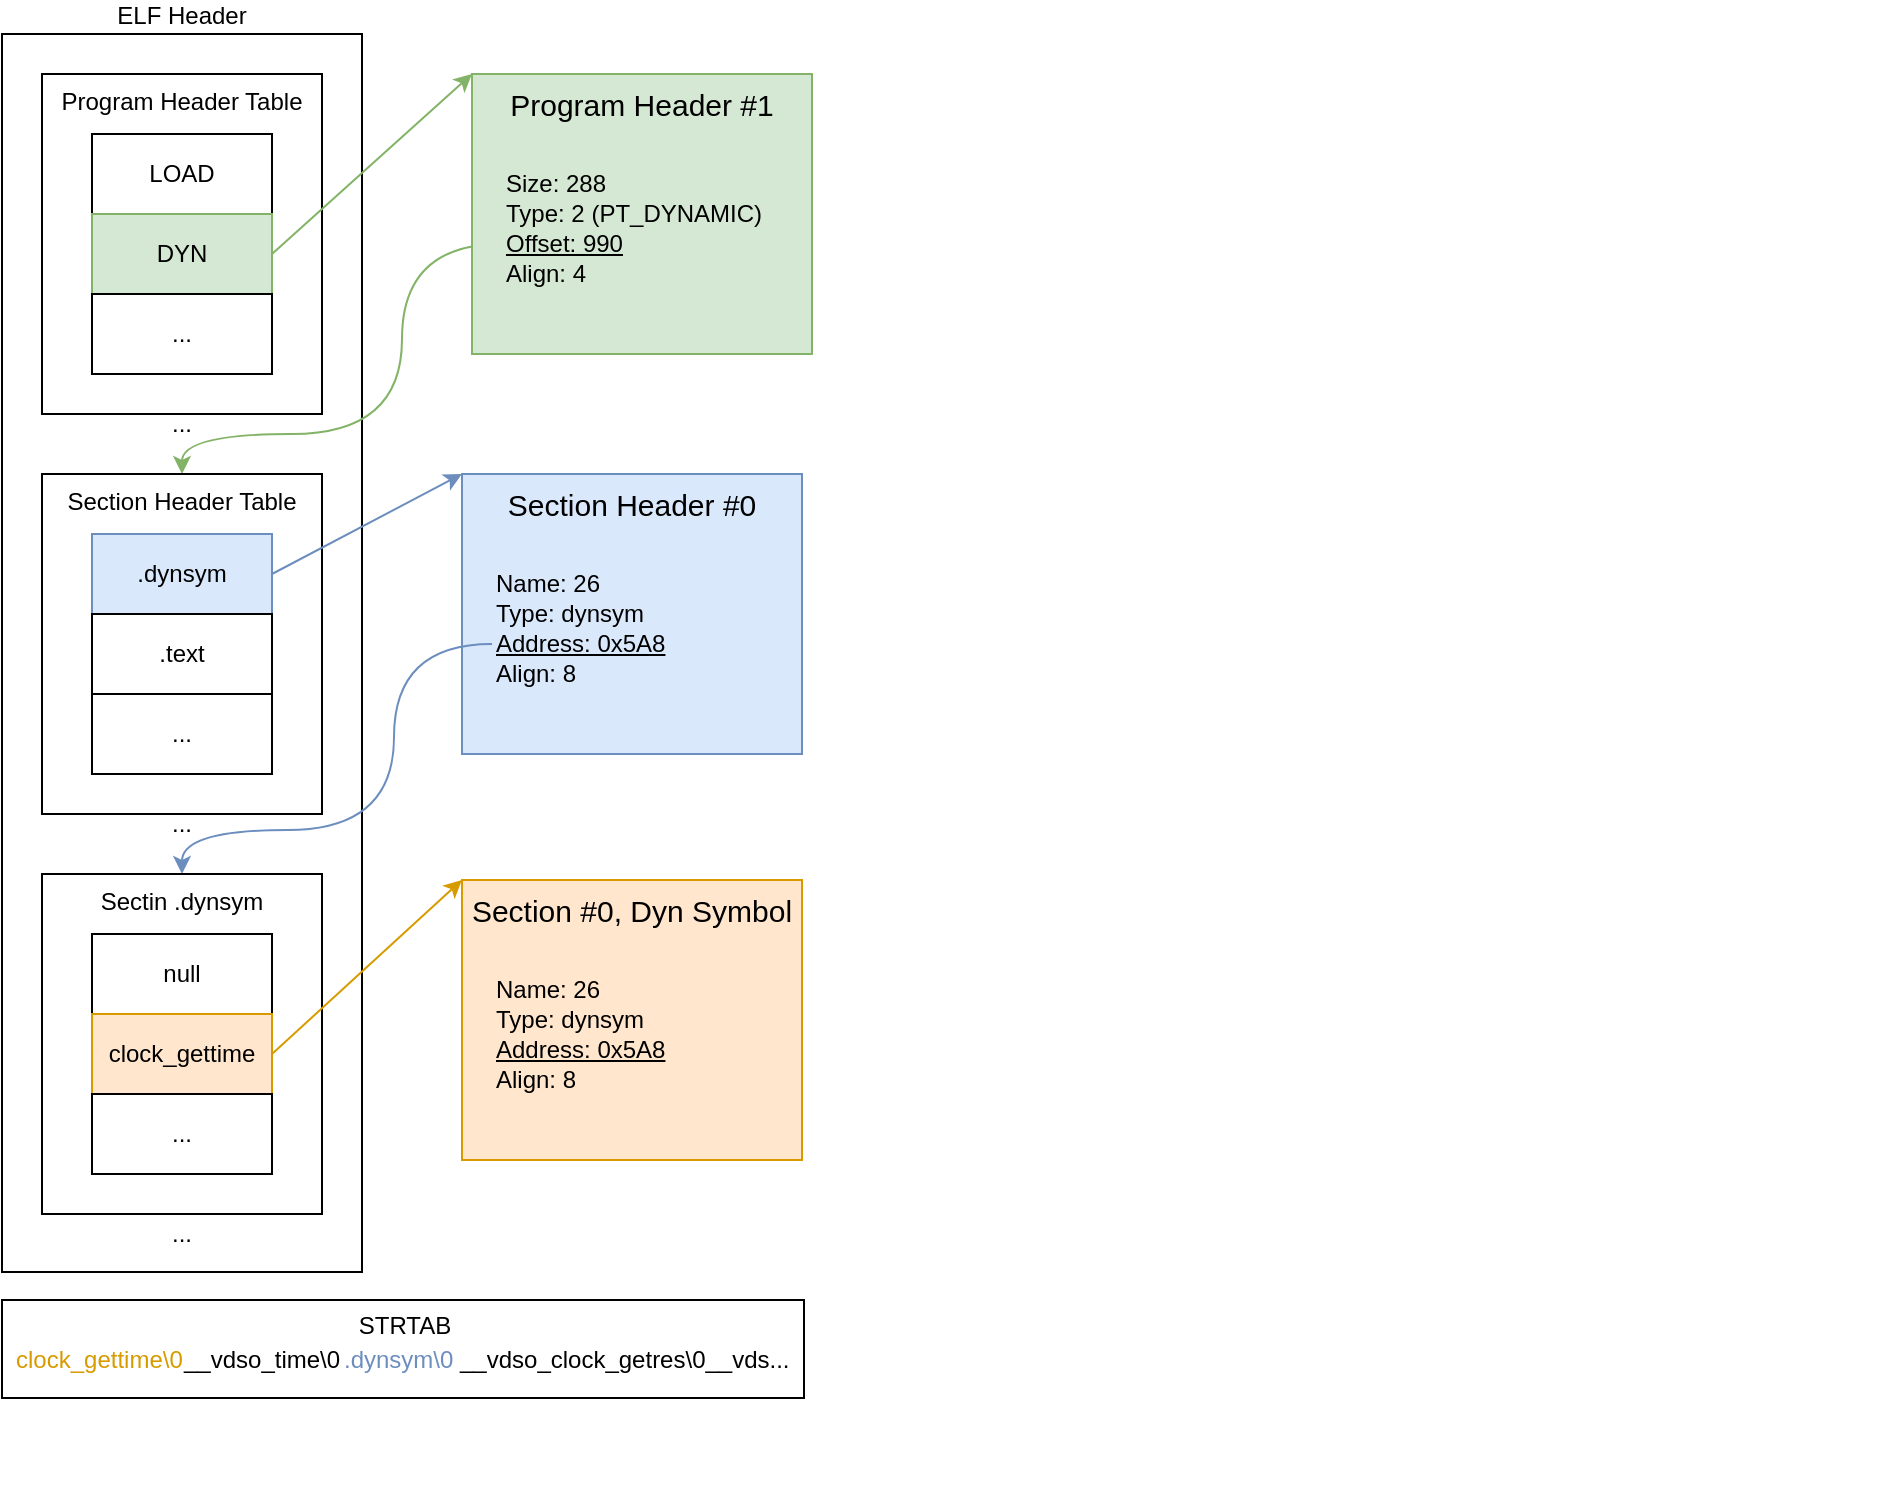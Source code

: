 <mxfile version="24.7.5">
  <diagram name="Page-1" id="Zzuh4L5NclJAUwRjFxwU">
    <mxGraphModel dx="1475" dy="1054" grid="0" gridSize="10" guides="1" tooltips="1" connect="1" arrows="1" fold="1" page="1" pageScale="1" pageWidth="850" pageHeight="1100" math="0" shadow="0">
      <root>
        <mxCell id="0" />
        <mxCell id="1" parent="0" />
        <mxCell id="4ekCLtPjgeDB-qCBTvaT-2" value="ELF Header" style="rounded=0;whiteSpace=wrap;html=1;labelPosition=center;verticalLabelPosition=top;align=center;verticalAlign=bottom;" vertex="1" parent="1">
          <mxGeometry x="110" y="100" width="180" height="619" as="geometry" />
        </mxCell>
        <mxCell id="4ekCLtPjgeDB-qCBTvaT-1" value="" style="shape=image;verticalLabelPosition=bottom;labelBackgroundColor=default;verticalAlign=top;aspect=fixed;imageAspect=0;image=http://localhost:8000/images/elf.png;" vertex="1" parent="1">
          <mxGeometry x="550" y="100" width="497.62" height="730" as="geometry" />
        </mxCell>
        <mxCell id="4ekCLtPjgeDB-qCBTvaT-9" value="" style="group" vertex="1" connectable="0" parent="1">
          <mxGeometry x="130" y="120" width="140" height="200" as="geometry" />
        </mxCell>
        <mxCell id="4ekCLtPjgeDB-qCBTvaT-7" value="Program Header Table" style="rounded=0;whiteSpace=wrap;html=1;verticalAlign=top;" vertex="1" parent="4ekCLtPjgeDB-qCBTvaT-9">
          <mxGeometry width="140" height="170" as="geometry" />
        </mxCell>
        <mxCell id="4ekCLtPjgeDB-qCBTvaT-8" value="" style="group" vertex="1" connectable="0" parent="4ekCLtPjgeDB-qCBTvaT-9">
          <mxGeometry x="25" y="30" width="90" height="120" as="geometry" />
        </mxCell>
        <mxCell id="4ekCLtPjgeDB-qCBTvaT-3" value="LOAD" style="rounded=0;whiteSpace=wrap;html=1;" vertex="1" parent="4ekCLtPjgeDB-qCBTvaT-8">
          <mxGeometry width="90" height="40" as="geometry" />
        </mxCell>
        <mxCell id="4ekCLtPjgeDB-qCBTvaT-4" value="DYN" style="rounded=0;whiteSpace=wrap;html=1;fillColor=#d5e8d4;strokeColor=#82b366;" vertex="1" parent="4ekCLtPjgeDB-qCBTvaT-8">
          <mxGeometry y="40" width="90" height="40" as="geometry" />
        </mxCell>
        <mxCell id="4ekCLtPjgeDB-qCBTvaT-6" value="..." style="rounded=0;whiteSpace=wrap;html=1;" vertex="1" parent="4ekCLtPjgeDB-qCBTvaT-8">
          <mxGeometry y="80" width="90" height="40" as="geometry" />
        </mxCell>
        <mxCell id="4ekCLtPjgeDB-qCBTvaT-10" value="..." style="text;html=1;align=center;verticalAlign=middle;whiteSpace=wrap;rounded=0;" vertex="1" parent="1">
          <mxGeometry x="170" y="280" width="60" height="30" as="geometry" />
        </mxCell>
        <mxCell id="4ekCLtPjgeDB-qCBTvaT-24" value="..." style="text;html=1;align=center;verticalAlign=middle;whiteSpace=wrap;rounded=0;" vertex="1" parent="1">
          <mxGeometry x="170" y="685" width="60" height="30" as="geometry" />
        </mxCell>
        <mxCell id="4ekCLtPjgeDB-qCBTvaT-34" style="edgeStyle=orthogonalEdgeStyle;rounded=0;orthogonalLoop=1;jettySize=auto;html=1;curved=1;exitX=0;exitY=0;exitDx=0;exitDy=0;fillColor=#d5e8d4;strokeColor=#82b366;entryX=0.5;entryY=0;entryDx=0;entryDy=0;" edge="1" parent="1" source="4ekCLtPjgeDB-qCBTvaT-31" target="4ekCLtPjgeDB-qCBTvaT-12">
          <mxGeometry relative="1" as="geometry">
            <mxPoint x="309.97" y="205" as="sourcePoint" />
            <mxPoint x="199.999" y="360" as="targetPoint" />
            <Array as="points">
              <mxPoint x="310" y="205" />
              <mxPoint x="310" y="300" />
              <mxPoint x="200" y="300" />
            </Array>
          </mxGeometry>
        </mxCell>
        <mxCell id="4ekCLtPjgeDB-qCBTvaT-35" value="" style="group" vertex="1" connectable="0" parent="1">
          <mxGeometry x="345" y="120" width="170" height="140" as="geometry" />
        </mxCell>
        <mxCell id="4ekCLtPjgeDB-qCBTvaT-25" value="Program Header #1" style="rounded=0;whiteSpace=wrap;html=1;fillColor=#d5e8d4;strokeColor=#82b366;fontSize=15;verticalAlign=top;" vertex="1" parent="4ekCLtPjgeDB-qCBTvaT-35">
          <mxGeometry width="170" height="140" as="geometry" />
        </mxCell>
        <mxCell id="4ekCLtPjgeDB-qCBTvaT-32" value="" style="group" vertex="1" connectable="0" parent="4ekCLtPjgeDB-qCBTvaT-35">
          <mxGeometry x="15" y="40" width="150" height="75" as="geometry" />
        </mxCell>
        <mxCell id="4ekCLtPjgeDB-qCBTvaT-28" value="Size: 288" style="text;html=1;align=left;verticalAlign=middle;whiteSpace=wrap;rounded=0;" vertex="1" parent="4ekCLtPjgeDB-qCBTvaT-32">
          <mxGeometry width="60" height="30" as="geometry" />
        </mxCell>
        <mxCell id="4ekCLtPjgeDB-qCBTvaT-29" value="Type: 2 (PT_DYNAMIC)" style="text;html=1;align=left;verticalAlign=middle;whiteSpace=wrap;rounded=0;" vertex="1" parent="4ekCLtPjgeDB-qCBTvaT-32">
          <mxGeometry y="15" width="150" height="30" as="geometry" />
        </mxCell>
        <mxCell id="4ekCLtPjgeDB-qCBTvaT-30" value="Offset: 990" style="text;html=1;align=left;verticalAlign=middle;whiteSpace=wrap;rounded=0;fontStyle=4" vertex="1" parent="4ekCLtPjgeDB-qCBTvaT-32">
          <mxGeometry y="30" width="70" height="30" as="geometry" />
        </mxCell>
        <mxCell id="4ekCLtPjgeDB-qCBTvaT-31" value="Align: 4" style="text;html=1;align=left;verticalAlign=middle;whiteSpace=wrap;rounded=0;fontStyle=0" vertex="1" parent="4ekCLtPjgeDB-qCBTvaT-32">
          <mxGeometry y="45" width="70" height="30" as="geometry" />
        </mxCell>
        <mxCell id="4ekCLtPjgeDB-qCBTvaT-36" value="" style="group" vertex="1" connectable="0" parent="1">
          <mxGeometry x="340" y="320" width="170" height="140" as="geometry" />
        </mxCell>
        <mxCell id="4ekCLtPjgeDB-qCBTvaT-37" value="Section Header #0" style="rounded=0;whiteSpace=wrap;html=1;fillColor=#dae8fc;strokeColor=#6c8ebf;fontSize=15;verticalAlign=top;" vertex="1" parent="4ekCLtPjgeDB-qCBTvaT-36">
          <mxGeometry width="170" height="140" as="geometry" />
        </mxCell>
        <mxCell id="4ekCLtPjgeDB-qCBTvaT-38" value="" style="group" vertex="1" connectable="0" parent="4ekCLtPjgeDB-qCBTvaT-36">
          <mxGeometry x="15" y="40" width="150" height="75" as="geometry" />
        </mxCell>
        <mxCell id="4ekCLtPjgeDB-qCBTvaT-39" value="Name: 26" style="text;html=1;align=left;verticalAlign=middle;whiteSpace=wrap;rounded=0;" vertex="1" parent="4ekCLtPjgeDB-qCBTvaT-38">
          <mxGeometry width="60" height="30" as="geometry" />
        </mxCell>
        <mxCell id="4ekCLtPjgeDB-qCBTvaT-40" value="Type: dynsym" style="text;html=1;align=left;verticalAlign=middle;whiteSpace=wrap;rounded=0;" vertex="1" parent="4ekCLtPjgeDB-qCBTvaT-38">
          <mxGeometry y="15" width="150" height="30" as="geometry" />
        </mxCell>
        <mxCell id="4ekCLtPjgeDB-qCBTvaT-41" value="Address: 0x5A8" style="text;html=1;align=left;verticalAlign=middle;whiteSpace=wrap;rounded=0;fontStyle=4" vertex="1" parent="4ekCLtPjgeDB-qCBTvaT-38">
          <mxGeometry y="30" width="100" height="30" as="geometry" />
        </mxCell>
        <mxCell id="4ekCLtPjgeDB-qCBTvaT-42" value="Align: 8" style="text;html=1;align=left;verticalAlign=middle;whiteSpace=wrap;rounded=0;fontStyle=0" vertex="1" parent="4ekCLtPjgeDB-qCBTvaT-38">
          <mxGeometry y="45" width="70" height="30" as="geometry" />
        </mxCell>
        <mxCell id="4ekCLtPjgeDB-qCBTvaT-45" value="" style="group;fillColor=#ffe6cc;strokeColor=#d79b00;" vertex="1" connectable="0" parent="1">
          <mxGeometry x="340" y="523" width="170" height="140" as="geometry" />
        </mxCell>
        <mxCell id="4ekCLtPjgeDB-qCBTvaT-46" value="Section #0, Dyn Symbol" style="rounded=0;whiteSpace=wrap;html=1;fillColor=#ffe6cc;strokeColor=#d79b00;fontSize=15;verticalAlign=top;" vertex="1" parent="4ekCLtPjgeDB-qCBTvaT-45">
          <mxGeometry width="170" height="140" as="geometry" />
        </mxCell>
        <mxCell id="4ekCLtPjgeDB-qCBTvaT-47" value="" style="group" vertex="1" connectable="0" parent="4ekCLtPjgeDB-qCBTvaT-45">
          <mxGeometry x="15" y="40" width="150" height="75" as="geometry" />
        </mxCell>
        <mxCell id="4ekCLtPjgeDB-qCBTvaT-48" value="Name: 26" style="text;html=1;align=left;verticalAlign=middle;whiteSpace=wrap;rounded=0;" vertex="1" parent="4ekCLtPjgeDB-qCBTvaT-47">
          <mxGeometry width="60" height="30" as="geometry" />
        </mxCell>
        <mxCell id="4ekCLtPjgeDB-qCBTvaT-49" value="Type: dynsym" style="text;html=1;align=left;verticalAlign=middle;whiteSpace=wrap;rounded=0;" vertex="1" parent="4ekCLtPjgeDB-qCBTvaT-47">
          <mxGeometry y="15" width="150" height="30" as="geometry" />
        </mxCell>
        <mxCell id="4ekCLtPjgeDB-qCBTvaT-50" value="Address: 0x5A8" style="text;html=1;align=left;verticalAlign=middle;whiteSpace=wrap;rounded=0;fontStyle=4" vertex="1" parent="4ekCLtPjgeDB-qCBTvaT-47">
          <mxGeometry y="30" width="100" height="30" as="geometry" />
        </mxCell>
        <mxCell id="4ekCLtPjgeDB-qCBTvaT-51" value="Align: 8" style="text;html=1;align=left;verticalAlign=middle;whiteSpace=wrap;rounded=0;fontStyle=0" vertex="1" parent="4ekCLtPjgeDB-qCBTvaT-47">
          <mxGeometry y="45" width="70" height="30" as="geometry" />
        </mxCell>
        <mxCell id="4ekCLtPjgeDB-qCBTvaT-12" value="Section Header Table" style="rounded=0;whiteSpace=wrap;html=1;verticalAlign=top;" vertex="1" parent="1">
          <mxGeometry x="130" y="320" width="140" height="170" as="geometry" />
        </mxCell>
        <mxCell id="4ekCLtPjgeDB-qCBTvaT-13" value="" style="group" vertex="1" connectable="0" parent="1">
          <mxGeometry x="155" y="350" width="90" height="120" as="geometry" />
        </mxCell>
        <mxCell id="4ekCLtPjgeDB-qCBTvaT-14" value=".dynsym" style="rounded=0;whiteSpace=wrap;html=1;fillColor=#dae8fc;strokeColor=#6c8ebf;" vertex="1" parent="4ekCLtPjgeDB-qCBTvaT-13">
          <mxGeometry width="90" height="40" as="geometry" />
        </mxCell>
        <mxCell id="4ekCLtPjgeDB-qCBTvaT-15" value=".text" style="rounded=0;whiteSpace=wrap;html=1;" vertex="1" parent="4ekCLtPjgeDB-qCBTvaT-13">
          <mxGeometry y="40" width="90" height="40" as="geometry" />
        </mxCell>
        <mxCell id="4ekCLtPjgeDB-qCBTvaT-16" value="..." style="rounded=0;whiteSpace=wrap;html=1;" vertex="1" parent="4ekCLtPjgeDB-qCBTvaT-13">
          <mxGeometry y="80" width="90" height="40" as="geometry" />
        </mxCell>
        <mxCell id="4ekCLtPjgeDB-qCBTvaT-23" value="..." style="text;html=1;align=center;verticalAlign=middle;whiteSpace=wrap;rounded=0;" vertex="1" parent="1">
          <mxGeometry x="170" y="480" width="60" height="30" as="geometry" />
        </mxCell>
        <mxCell id="4ekCLtPjgeDB-qCBTvaT-54" style="edgeStyle=orthogonalEdgeStyle;rounded=0;orthogonalLoop=1;jettySize=auto;html=1;exitX=0;exitY=0.5;exitDx=0;exitDy=0;entryX=0.5;entryY=0;entryDx=0;entryDy=0;curved=1;fillColor=#dae8fc;strokeColor=#6c8ebf;" edge="1" parent="1" source="4ekCLtPjgeDB-qCBTvaT-41" target="4ekCLtPjgeDB-qCBTvaT-18">
          <mxGeometry relative="1" as="geometry">
            <Array as="points">
              <mxPoint x="306" y="405" />
              <mxPoint x="306" y="498" />
              <mxPoint x="200" y="498" />
            </Array>
          </mxGeometry>
        </mxCell>
        <mxCell id="4ekCLtPjgeDB-qCBTvaT-18" value="Sectin .dynsym" style="rounded=0;whiteSpace=wrap;html=1;verticalAlign=top;" vertex="1" parent="1">
          <mxGeometry x="130" y="520" width="140" height="170" as="geometry" />
        </mxCell>
        <mxCell id="4ekCLtPjgeDB-qCBTvaT-19" value="" style="group" vertex="1" connectable="0" parent="1">
          <mxGeometry x="155" y="550" width="90" height="120" as="geometry" />
        </mxCell>
        <mxCell id="4ekCLtPjgeDB-qCBTvaT-20" value="null" style="rounded=0;whiteSpace=wrap;html=1;" vertex="1" parent="4ekCLtPjgeDB-qCBTvaT-19">
          <mxGeometry width="90" height="40" as="geometry" />
        </mxCell>
        <mxCell id="4ekCLtPjgeDB-qCBTvaT-21" value="clock_gettime" style="rounded=0;whiteSpace=wrap;html=1;fillColor=#ffe6cc;strokeColor=#d79b00;" vertex="1" parent="4ekCLtPjgeDB-qCBTvaT-19">
          <mxGeometry y="40" width="90" height="40" as="geometry" />
        </mxCell>
        <mxCell id="4ekCLtPjgeDB-qCBTvaT-22" value="..." style="rounded=0;whiteSpace=wrap;html=1;" vertex="1" parent="4ekCLtPjgeDB-qCBTvaT-19">
          <mxGeometry y="80" width="90" height="40" as="geometry" />
        </mxCell>
        <mxCell id="4ekCLtPjgeDB-qCBTvaT-56" value="" style="rounded=0;whiteSpace=wrap;html=1;" vertex="1" parent="1">
          <mxGeometry x="110" y="733" width="401" height="49" as="geometry" />
        </mxCell>
        <mxCell id="4ekCLtPjgeDB-qCBTvaT-57" value="STRTAB" style="text;html=1;align=center;verticalAlign=middle;resizable=0;points=[];autosize=1;strokeColor=none;fillColor=none;" vertex="1" parent="1">
          <mxGeometry x="278.5" y="733" width="64" height="26" as="geometry" />
        </mxCell>
        <mxCell id="4ekCLtPjgeDB-qCBTvaT-58" value="clock_gettime\0" style="text;html=1;align=left;verticalAlign=middle;resizable=0;points=[];autosize=1;strokeColor=none;fillColor=none;fontColor=#D79B00;fontStyle=0" vertex="1" parent="1">
          <mxGeometry x="115" y="750" width="101" height="26" as="geometry" />
        </mxCell>
        <mxCell id="4ekCLtPjgeDB-qCBTvaT-59" value="__vdso_time\0" style="text;html=1;align=left;verticalAlign=middle;resizable=0;points=[];autosize=1;strokeColor=none;fillColor=none;fontColor=#000000;fontStyle=0" vertex="1" parent="1">
          <mxGeometry x="199" y="750" width="96" height="26" as="geometry" />
        </mxCell>
        <mxCell id="4ekCLtPjgeDB-qCBTvaT-60" value=".dynsym\0" style="text;html=1;align=left;verticalAlign=middle;resizable=0;points=[];autosize=1;strokeColor=none;fillColor=none;fontColor=#6C8EBF;fontStyle=0" vertex="1" parent="1">
          <mxGeometry x="279" y="750" width="73" height="26" as="geometry" />
        </mxCell>
        <mxCell id="4ekCLtPjgeDB-qCBTvaT-61" value="__vdso_clock_getres\0__vds..." style="text;html=1;align=left;verticalAlign=middle;resizable=0;points=[];autosize=1;strokeColor=none;fillColor=none;fontColor=#000000;fontStyle=0" vertex="1" parent="1">
          <mxGeometry x="337" y="750" width="183" height="26" as="geometry" />
        </mxCell>
        <mxCell id="4ekCLtPjgeDB-qCBTvaT-63" value="" style="endArrow=classic;html=1;rounded=0;exitX=1;exitY=0.5;exitDx=0;exitDy=0;entryX=0;entryY=0;entryDx=0;entryDy=0;fillColor=#dae8fc;strokeColor=#6c8ebf;" edge="1" parent="1" source="4ekCLtPjgeDB-qCBTvaT-14" target="4ekCLtPjgeDB-qCBTvaT-37">
          <mxGeometry width="50" height="50" relative="1" as="geometry">
            <mxPoint x="575" y="599" as="sourcePoint" />
            <mxPoint x="625" y="549" as="targetPoint" />
          </mxGeometry>
        </mxCell>
        <mxCell id="4ekCLtPjgeDB-qCBTvaT-64" value="" style="edgeStyle=none;orthogonalLoop=1;jettySize=auto;html=1;rounded=0;exitX=1;exitY=0.5;exitDx=0;exitDy=0;entryX=0;entryY=0;entryDx=0;entryDy=0;fillColor=#d5e8d4;strokeColor=#82b366;" edge="1" parent="1" source="4ekCLtPjgeDB-qCBTvaT-4" target="4ekCLtPjgeDB-qCBTvaT-25">
          <mxGeometry width="100" relative="1" as="geometry">
            <mxPoint x="255" y="170" as="sourcePoint" />
            <mxPoint x="355" y="170" as="targetPoint" />
            <Array as="points" />
          </mxGeometry>
        </mxCell>
        <mxCell id="4ekCLtPjgeDB-qCBTvaT-65" value="" style="edgeStyle=none;orthogonalLoop=1;jettySize=auto;html=1;rounded=0;exitX=1;exitY=0.5;exitDx=0;exitDy=0;entryX=0;entryY=0;entryDx=0;entryDy=0;fillColor=#ffe6cc;strokeColor=#d79b00;" edge="1" parent="1" source="4ekCLtPjgeDB-qCBTvaT-21" target="4ekCLtPjgeDB-qCBTvaT-46">
          <mxGeometry width="100" relative="1" as="geometry">
            <mxPoint x="264" y="554" as="sourcePoint" />
            <mxPoint x="364" y="554" as="targetPoint" />
            <Array as="points" />
          </mxGeometry>
        </mxCell>
      </root>
    </mxGraphModel>
  </diagram>
</mxfile>
